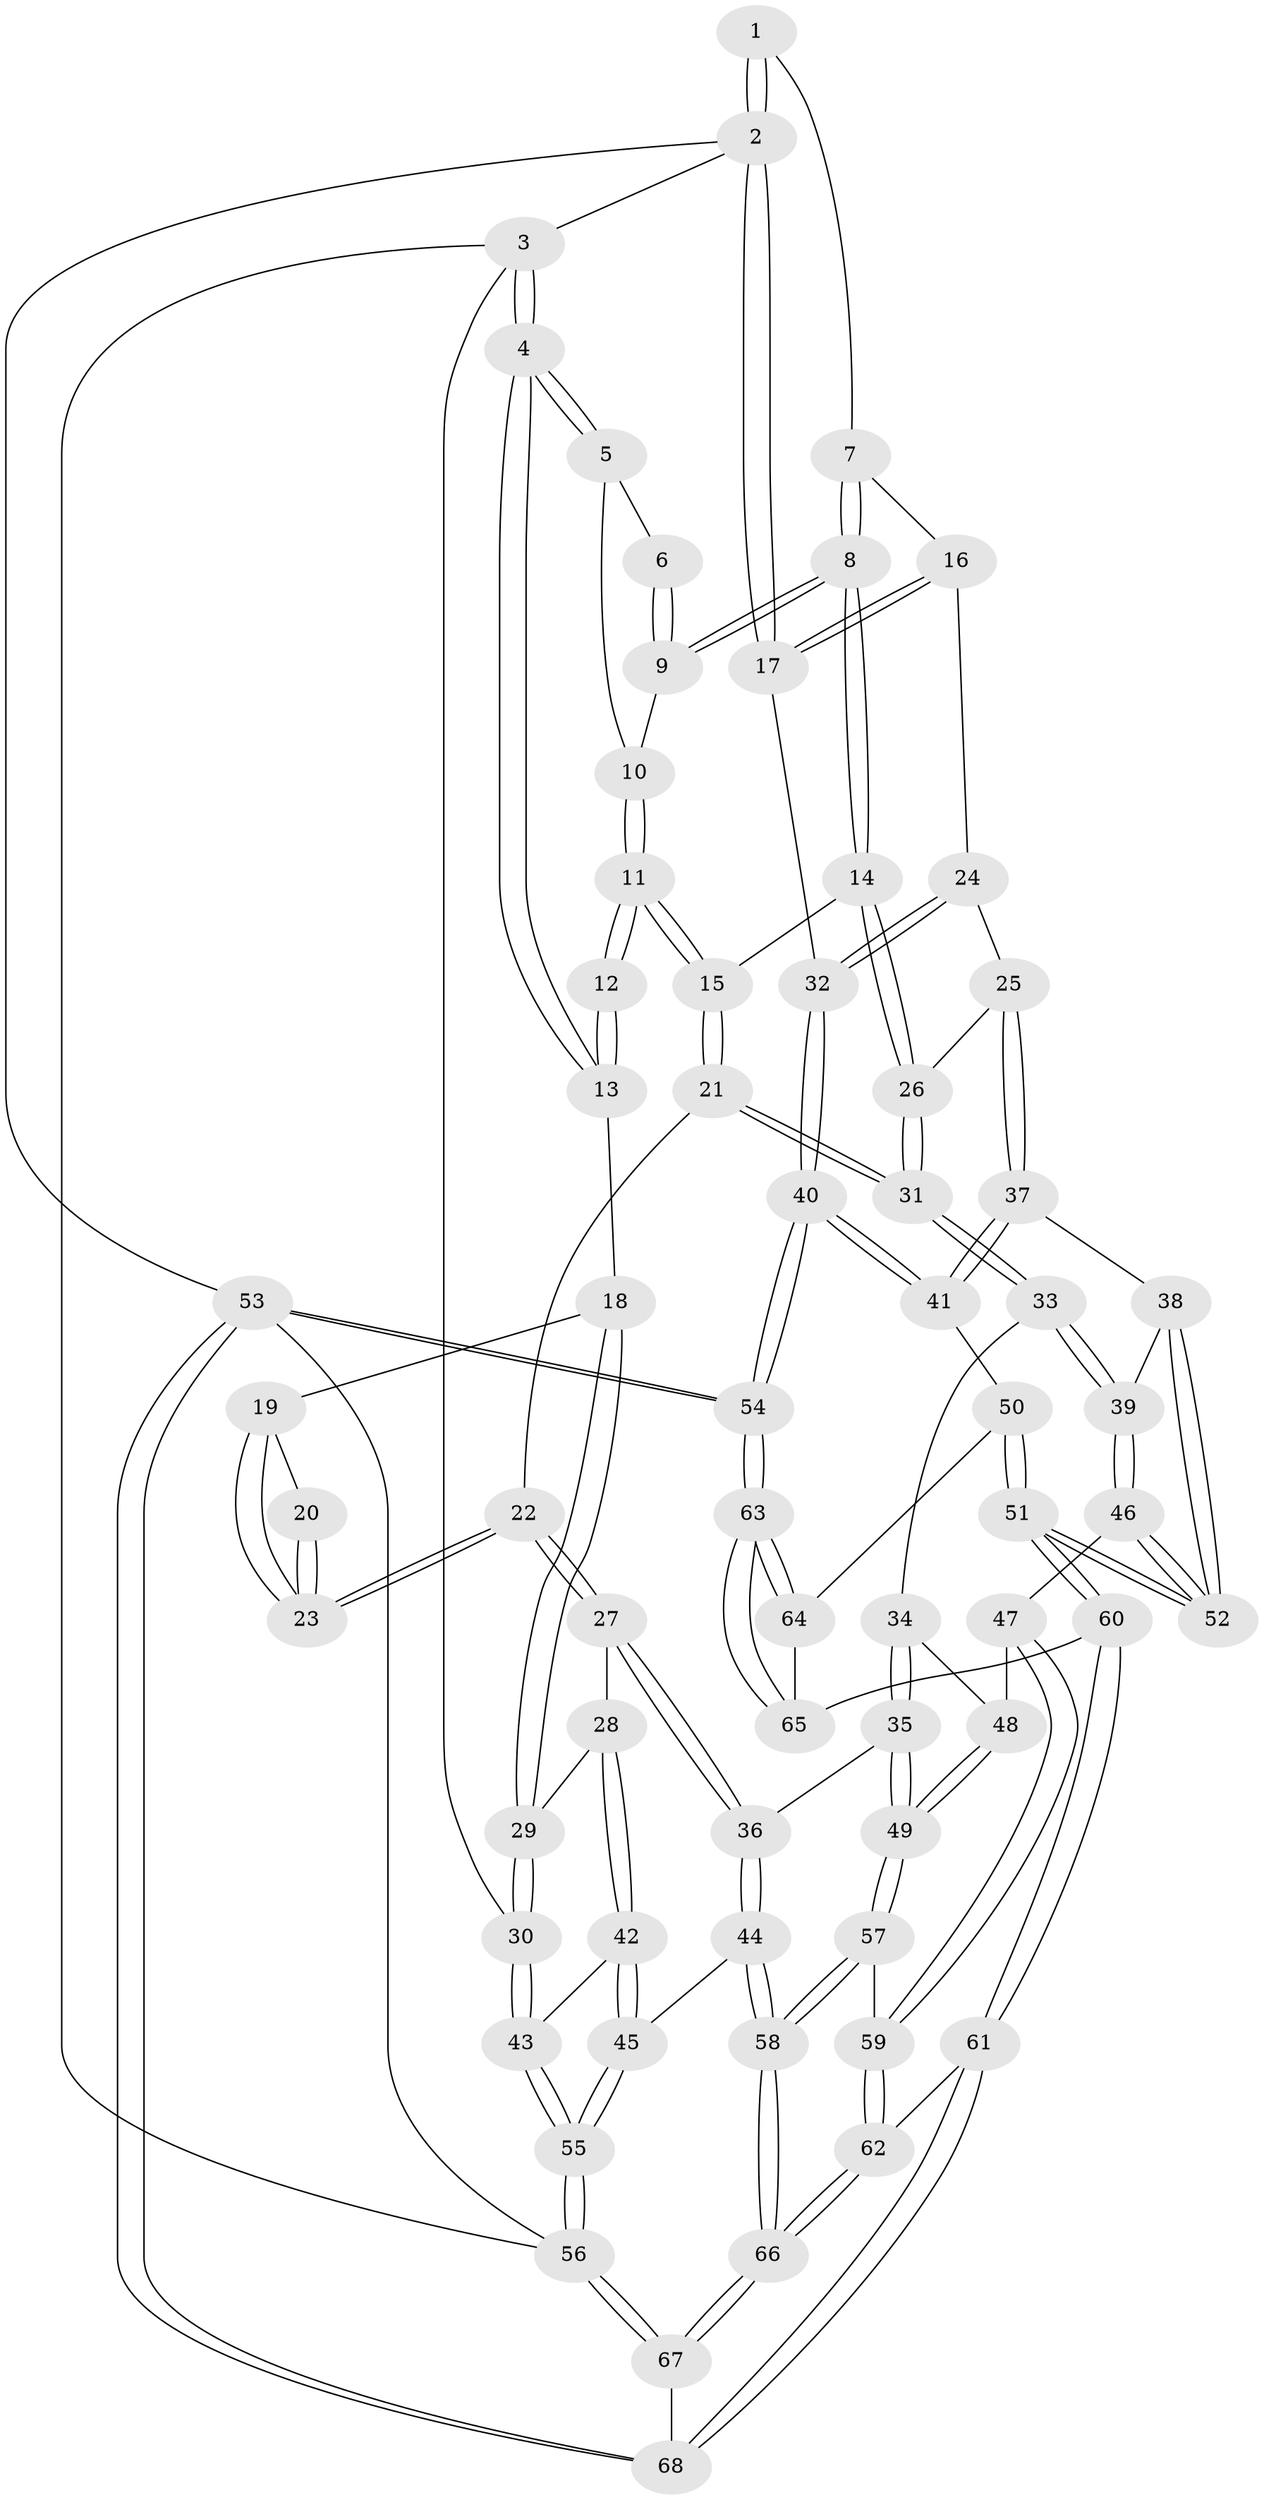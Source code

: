 // Generated by graph-tools (version 1.1) at 2025/03/03/09/25 03:03:17]
// undirected, 68 vertices, 167 edges
graph export_dot {
graph [start="1"]
  node [color=gray90,style=filled];
  1 [pos="+0.7506382500868656+0"];
  2 [pos="+1+0"];
  3 [pos="+0+0"];
  4 [pos="+0+0"];
  5 [pos="+0.450799915681509+0"];
  6 [pos="+0.6265905491058391+0"];
  7 [pos="+0.8064614485182414+0.05526864532347704"];
  8 [pos="+0.6629884685532389+0.19231972194486827"];
  9 [pos="+0.6221008007329155+0.07579003916619297"];
  10 [pos="+0.48401240958574804+0.05127768301001372"];
  11 [pos="+0.4732114123537643+0.1290415881303513"];
  12 [pos="+0.4401469577266869+0.13935303624144119"];
  13 [pos="+0+0"];
  14 [pos="+0.6523378677558327+0.21924558733596086"];
  15 [pos="+0.5611561120221914+0.20019756735036043"];
  16 [pos="+0.9084677304709978+0.11948165407735999"];
  17 [pos="+1+0"];
  18 [pos="+0.17339760883127273+0.13852699677687177"];
  19 [pos="+0.28254882020884214+0.20399705379946304"];
  20 [pos="+0.4380268978130036+0.1417178115049435"];
  21 [pos="+0.40727241532123154+0.32496028913534986"];
  22 [pos="+0.37995659255212094+0.3252836367808519"];
  23 [pos="+0.3792857461190805+0.32358806427533365"];
  24 [pos="+0.8900791564979625+0.28015472226774774"];
  25 [pos="+0.8006695527409866+0.35332567859567887"];
  26 [pos="+0.6872316391524497+0.30569860707126834"];
  27 [pos="+0.3110284213386865+0.43077463130510957"];
  28 [pos="+0.23614744372515054+0.42136766273444415"];
  29 [pos="+0.1927376683621308+0.33354614440573505"];
  30 [pos="+0+0.35952144830768107"];
  31 [pos="+0.5781957263610769+0.4135635913519542"];
  32 [pos="+1+0.32564322189007966"];
  33 [pos="+0.5759406349053242+0.423697817456721"];
  34 [pos="+0.5004972051714842+0.49361095943100264"];
  35 [pos="+0.4295918888116454+0.5346153716101398"];
  36 [pos="+0.35460779051117747+0.5120812108922714"];
  37 [pos="+0.8310057932285645+0.438410581110062"];
  38 [pos="+0.7861278572171237+0.4913536439684786"];
  39 [pos="+0.6313670056703875+0.5216531040860055"];
  40 [pos="+1+0.585333599120682"];
  41 [pos="+1+0.5633371818837944"];
  42 [pos="+0.10765559023506206+0.49496686755239117"];
  43 [pos="+0+0.43300553106077627"];
  44 [pos="+0.23536668277618353+0.7179856554893121"];
  45 [pos="+0.1909087239826859+0.6970023083458907"];
  46 [pos="+0.6336347225186065+0.5807226515643208"];
  47 [pos="+0.6128072109466116+0.5924188980533744"];
  48 [pos="+0.5559908071199203+0.5653180952919961"];
  49 [pos="+0.4738752009410968+0.6289365715676344"];
  50 [pos="+0.8590484749930893+0.6711167678289397"];
  51 [pos="+0.7443500794035245+0.6835689171794509"];
  52 [pos="+0.7281852678512879+0.6400995727340181"];
  53 [pos="+1+1"];
  54 [pos="+1+1"];
  55 [pos="+0+0.7838281060752632"];
  56 [pos="+0+1"];
  57 [pos="+0.49421054799781644+0.6882235716615345"];
  58 [pos="+0.2708473164075751+0.774156446697351"];
  59 [pos="+0.5158497393175324+0.6982182634594483"];
  60 [pos="+0.6723072977805558+0.8256445797625876"];
  61 [pos="+0.6577607530079418+0.8335520338491601"];
  62 [pos="+0.6021546024705775+0.8086601436656607"];
  63 [pos="+1+1"];
  64 [pos="+0.8651497655894776+0.6926772439560704"];
  65 [pos="+0.8809434815235451+0.8754631943046132"];
  66 [pos="+0.2834773838418788+0.9451075702754363"];
  67 [pos="+0.21842304216807196+1"];
  68 [pos="+0.626784873531222+1"];
  1 -- 2;
  1 -- 2;
  1 -- 7;
  2 -- 3;
  2 -- 17;
  2 -- 17;
  2 -- 53;
  3 -- 4;
  3 -- 4;
  3 -- 30;
  3 -- 56;
  4 -- 5;
  4 -- 5;
  4 -- 13;
  4 -- 13;
  5 -- 6;
  5 -- 10;
  6 -- 9;
  6 -- 9;
  7 -- 8;
  7 -- 8;
  7 -- 16;
  8 -- 9;
  8 -- 9;
  8 -- 14;
  8 -- 14;
  9 -- 10;
  10 -- 11;
  10 -- 11;
  11 -- 12;
  11 -- 12;
  11 -- 15;
  11 -- 15;
  12 -- 13;
  12 -- 13;
  13 -- 18;
  14 -- 15;
  14 -- 26;
  14 -- 26;
  15 -- 21;
  15 -- 21;
  16 -- 17;
  16 -- 17;
  16 -- 24;
  17 -- 32;
  18 -- 19;
  18 -- 29;
  18 -- 29;
  19 -- 20;
  19 -- 23;
  19 -- 23;
  20 -- 23;
  20 -- 23;
  21 -- 22;
  21 -- 31;
  21 -- 31;
  22 -- 23;
  22 -- 23;
  22 -- 27;
  22 -- 27;
  24 -- 25;
  24 -- 32;
  24 -- 32;
  25 -- 26;
  25 -- 37;
  25 -- 37;
  26 -- 31;
  26 -- 31;
  27 -- 28;
  27 -- 36;
  27 -- 36;
  28 -- 29;
  28 -- 42;
  28 -- 42;
  29 -- 30;
  29 -- 30;
  30 -- 43;
  30 -- 43;
  31 -- 33;
  31 -- 33;
  32 -- 40;
  32 -- 40;
  33 -- 34;
  33 -- 39;
  33 -- 39;
  34 -- 35;
  34 -- 35;
  34 -- 48;
  35 -- 36;
  35 -- 49;
  35 -- 49;
  36 -- 44;
  36 -- 44;
  37 -- 38;
  37 -- 41;
  37 -- 41;
  38 -- 39;
  38 -- 52;
  38 -- 52;
  39 -- 46;
  39 -- 46;
  40 -- 41;
  40 -- 41;
  40 -- 54;
  40 -- 54;
  41 -- 50;
  42 -- 43;
  42 -- 45;
  42 -- 45;
  43 -- 55;
  43 -- 55;
  44 -- 45;
  44 -- 58;
  44 -- 58;
  45 -- 55;
  45 -- 55;
  46 -- 47;
  46 -- 52;
  46 -- 52;
  47 -- 48;
  47 -- 59;
  47 -- 59;
  48 -- 49;
  48 -- 49;
  49 -- 57;
  49 -- 57;
  50 -- 51;
  50 -- 51;
  50 -- 64;
  51 -- 52;
  51 -- 52;
  51 -- 60;
  51 -- 60;
  53 -- 54;
  53 -- 54;
  53 -- 68;
  53 -- 68;
  53 -- 56;
  54 -- 63;
  54 -- 63;
  55 -- 56;
  55 -- 56;
  56 -- 67;
  56 -- 67;
  57 -- 58;
  57 -- 58;
  57 -- 59;
  58 -- 66;
  58 -- 66;
  59 -- 62;
  59 -- 62;
  60 -- 61;
  60 -- 61;
  60 -- 65;
  61 -- 62;
  61 -- 68;
  61 -- 68;
  62 -- 66;
  62 -- 66;
  63 -- 64;
  63 -- 64;
  63 -- 65;
  63 -- 65;
  64 -- 65;
  66 -- 67;
  66 -- 67;
  67 -- 68;
}
